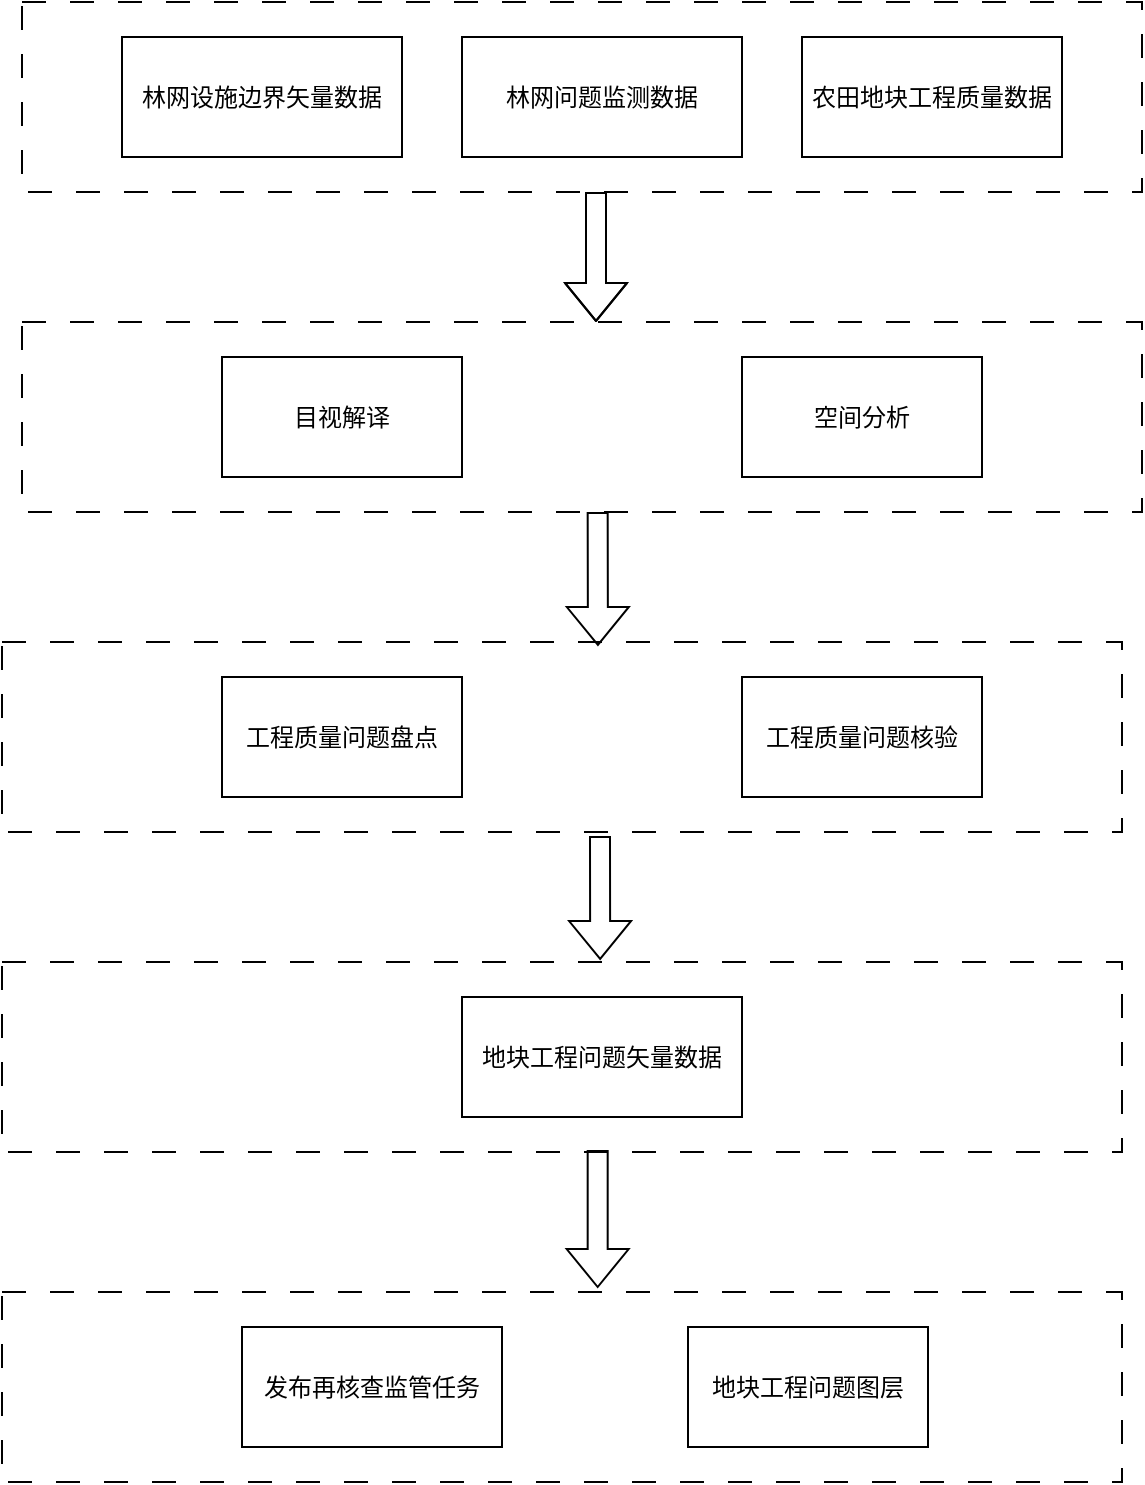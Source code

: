 <mxfile version="24.7.17">
  <diagram name="第 1 页" id="JeWldXXxksjpVP-zL5Ht">
    <mxGraphModel dx="1434" dy="738" grid="1" gridSize="10" guides="1" tooltips="1" connect="1" arrows="1" fold="1" page="1" pageScale="1" pageWidth="900" pageHeight="1600" math="0" shadow="0">
      <root>
        <mxCell id="0" />
        <mxCell id="1" parent="0" />
        <mxCell id="8GKyTfsWxNbbxCT-tOfK-8" value="" style="rounded=0;whiteSpace=wrap;html=1;dashed=1;dashPattern=12 12;" parent="1" vertex="1">
          <mxGeometry x="160" y="380" width="560" height="95" as="geometry" />
        </mxCell>
        <mxCell id="womFPRaeuXH6ECmNfBCx-7" value="工程质量问题盘点" style="rounded=0;whiteSpace=wrap;html=1;" parent="1" vertex="1">
          <mxGeometry x="270" y="397.5" width="120" height="60" as="geometry" />
        </mxCell>
        <mxCell id="8GKyTfsWxNbbxCT-tOfK-1" value="工程质量问题核验" style="rounded=0;whiteSpace=wrap;html=1;" parent="1" vertex="1">
          <mxGeometry x="530" y="397.5" width="120" height="60" as="geometry" />
        </mxCell>
        <mxCell id="8GKyTfsWxNbbxCT-tOfK-12" value="" style="shape=flexArrow;endArrow=classic;html=1;rounded=0;entryX=0.5;entryY=0;entryDx=0;entryDy=0;" parent="1" edge="1">
          <mxGeometry width="50" height="50" relative="1" as="geometry">
            <mxPoint x="457" y="155" as="sourcePoint" />
            <mxPoint x="457" y="220" as="targetPoint" />
            <Array as="points">
              <mxPoint x="457" y="180" />
            </Array>
          </mxGeometry>
        </mxCell>
        <mxCell id="8GKyTfsWxNbbxCT-tOfK-13" value="" style="shape=flexArrow;endArrow=classic;html=1;rounded=0;entryX=0.516;entryY=0.021;entryDx=0;entryDy=0;entryPerimeter=0;exitX=0.514;exitY=1;exitDx=0;exitDy=0;exitPerimeter=0;" parent="1" source="8GKyTfsWxNbbxCT-tOfK-7" edge="1">
          <mxGeometry width="50" height="50" relative="1" as="geometry">
            <mxPoint x="459" y="315" as="sourcePoint" />
            <mxPoint x="457.96" y="381.995" as="targetPoint" />
          </mxGeometry>
        </mxCell>
        <mxCell id="8GKyTfsWxNbbxCT-tOfK-14" value="" style="shape=flexArrow;endArrow=classic;html=1;rounded=0;entryX=0.518;entryY=0.021;entryDx=0;entryDy=0;entryPerimeter=0;" parent="1" edge="1">
          <mxGeometry width="50" height="50" relative="1" as="geometry">
            <mxPoint x="459" y="477" as="sourcePoint" />
            <mxPoint x="459.08" y="538.995" as="targetPoint" />
          </mxGeometry>
        </mxCell>
        <mxCell id="8GKyTfsWxNbbxCT-tOfK-15" value="" style="group" parent="1" vertex="1" connectable="0">
          <mxGeometry x="160" y="540" width="560" height="95" as="geometry" />
        </mxCell>
        <mxCell id="8GKyTfsWxNbbxCT-tOfK-9" value="" style="rounded=0;whiteSpace=wrap;html=1;dashed=1;dashPattern=12 12;" parent="8GKyTfsWxNbbxCT-tOfK-15" vertex="1">
          <mxGeometry width="560" height="95" as="geometry" />
        </mxCell>
        <mxCell id="8GKyTfsWxNbbxCT-tOfK-3" value="地块工程问题矢量数据" style="rounded=0;whiteSpace=wrap;html=1;" parent="8GKyTfsWxNbbxCT-tOfK-15" vertex="1">
          <mxGeometry x="230" y="17.5" width="140" height="60" as="geometry" />
        </mxCell>
        <mxCell id="8GKyTfsWxNbbxCT-tOfK-16" value="" style="group" parent="1" vertex="1" connectable="0">
          <mxGeometry x="160" y="705" width="560" height="95" as="geometry" />
        </mxCell>
        <mxCell id="8GKyTfsWxNbbxCT-tOfK-10" value="" style="rounded=0;whiteSpace=wrap;html=1;dashed=1;dashPattern=12 12;" parent="8GKyTfsWxNbbxCT-tOfK-16" vertex="1">
          <mxGeometry width="560" height="95" as="geometry" />
        </mxCell>
        <mxCell id="8GKyTfsWxNbbxCT-tOfK-4" value="发布再核查监管任务" style="rounded=0;whiteSpace=wrap;html=1;" parent="8GKyTfsWxNbbxCT-tOfK-16" vertex="1">
          <mxGeometry x="120" y="17.5" width="130" height="60" as="geometry" />
        </mxCell>
        <mxCell id="8GKyTfsWxNbbxCT-tOfK-5" value="地块工程问题图层" style="rounded=0;whiteSpace=wrap;html=1;" parent="8GKyTfsWxNbbxCT-tOfK-16" vertex="1">
          <mxGeometry x="343" y="17.5" width="120" height="60" as="geometry" />
        </mxCell>
        <mxCell id="8GKyTfsWxNbbxCT-tOfK-17" value="" style="group" parent="1" vertex="1" connectable="0">
          <mxGeometry x="170" y="60" width="560" height="95" as="geometry" />
        </mxCell>
        <mxCell id="8GKyTfsWxNbbxCT-tOfK-6" value="" style="rounded=0;whiteSpace=wrap;html=1;dashed=1;dashPattern=12 12;" parent="8GKyTfsWxNbbxCT-tOfK-17" vertex="1">
          <mxGeometry width="560" height="95" as="geometry" />
        </mxCell>
        <mxCell id="womFPRaeuXH6ECmNfBCx-1" value="农田地块工程质量数据" style="rounded=0;whiteSpace=wrap;html=1;" parent="8GKyTfsWxNbbxCT-tOfK-17" vertex="1">
          <mxGeometry x="390" y="17.5" width="130" height="60" as="geometry" />
        </mxCell>
        <mxCell id="womFPRaeuXH6ECmNfBCx-2" value="林网问题监测数据" style="rounded=0;whiteSpace=wrap;html=1;" parent="8GKyTfsWxNbbxCT-tOfK-17" vertex="1">
          <mxGeometry x="220" y="17.5" width="140" height="60" as="geometry" />
        </mxCell>
        <mxCell id="womFPRaeuXH6ECmNfBCx-3" value="林网设施边界矢量数据" style="rounded=0;whiteSpace=wrap;html=1;" parent="8GKyTfsWxNbbxCT-tOfK-17" vertex="1">
          <mxGeometry x="50" y="17.5" width="140" height="60" as="geometry" />
        </mxCell>
        <mxCell id="8GKyTfsWxNbbxCT-tOfK-18" value="" style="group" parent="1" vertex="1" connectable="0">
          <mxGeometry x="170" y="220" width="560" height="95" as="geometry" />
        </mxCell>
        <mxCell id="8GKyTfsWxNbbxCT-tOfK-7" value="" style="rounded=0;whiteSpace=wrap;html=1;dashed=1;dashPattern=12 12;" parent="8GKyTfsWxNbbxCT-tOfK-18" vertex="1">
          <mxGeometry width="560" height="95" as="geometry" />
        </mxCell>
        <mxCell id="womFPRaeuXH6ECmNfBCx-4" value="目视解译" style="rounded=0;whiteSpace=wrap;html=1;" parent="8GKyTfsWxNbbxCT-tOfK-18" vertex="1">
          <mxGeometry x="100" y="17.5" width="120" height="60" as="geometry" />
        </mxCell>
        <mxCell id="womFPRaeuXH6ECmNfBCx-5" value="空间分析" style="rounded=0;whiteSpace=wrap;html=1;" parent="8GKyTfsWxNbbxCT-tOfK-18" vertex="1">
          <mxGeometry x="360" y="17.5" width="120" height="60" as="geometry" />
        </mxCell>
        <mxCell id="8GKyTfsWxNbbxCT-tOfK-19" value="" style="shape=flexArrow;endArrow=classic;html=1;rounded=0;exitX=0.514;exitY=0.989;exitDx=0;exitDy=0;exitPerimeter=0;entryX=0.514;entryY=-0.021;entryDx=0;entryDy=0;entryPerimeter=0;" parent="1" edge="1">
          <mxGeometry width="50" height="50" relative="1" as="geometry">
            <mxPoint x="457.84" y="633.955" as="sourcePoint" />
            <mxPoint x="457.84" y="703.005" as="targetPoint" />
          </mxGeometry>
        </mxCell>
      </root>
    </mxGraphModel>
  </diagram>
</mxfile>
